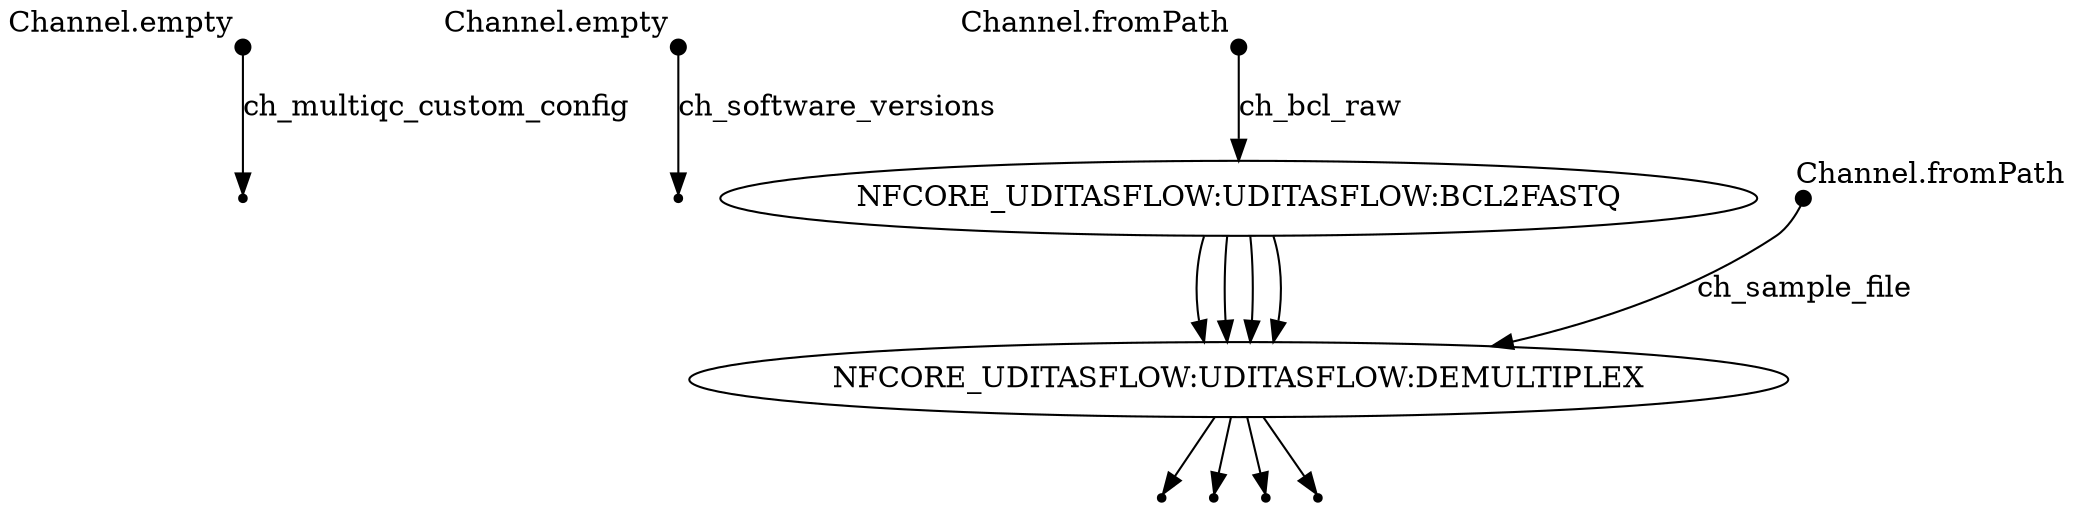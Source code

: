 digraph "pipeline_dag_20210517_184548" {
p0 [shape=point,label="",fixedsize=true,width=0.1,xlabel="Channel.empty"];
p1 [shape=point];
p0 -> p1 [label="ch_multiqc_custom_config"];

p2 [shape=point,label="",fixedsize=true,width=0.1,xlabel="Channel.empty"];
p3 [shape=point];
p2 -> p3 [label="ch_software_versions"];

p4 [shape=point,label="",fixedsize=true,width=0.1,xlabel="Channel.fromPath"];
p6 [label="NFCORE_UDITASFLOW:UDITASFLOW:BCL2FASTQ"];
p4 -> p6 [label="ch_bcl_raw"];

p5 [shape=point,label="",fixedsize=true,width=0.1,xlabel="Channel.fromPath"];
p7 [label="NFCORE_UDITASFLOW:UDITASFLOW:DEMULTIPLEX"];
p5 -> p7 [label="ch_sample_file"];

p6 [label="NFCORE_UDITASFLOW:UDITASFLOW:BCL2FASTQ"];
p7 [label="NFCORE_UDITASFLOW:UDITASFLOW:DEMULTIPLEX"];
p6 -> p7;

p6 [label="NFCORE_UDITASFLOW:UDITASFLOW:BCL2FASTQ"];
p7 [label="NFCORE_UDITASFLOW:UDITASFLOW:DEMULTIPLEX"];
p6 -> p7;

p6 [label="NFCORE_UDITASFLOW:UDITASFLOW:BCL2FASTQ"];
p7 [label="NFCORE_UDITASFLOW:UDITASFLOW:DEMULTIPLEX"];
p6 -> p7;

p6 [label="NFCORE_UDITASFLOW:UDITASFLOW:BCL2FASTQ"];
p7 [label="NFCORE_UDITASFLOW:UDITASFLOW:DEMULTIPLEX"];
p6 -> p7;

p7 [label="NFCORE_UDITASFLOW:UDITASFLOW:DEMULTIPLEX"];
p11 [shape=point];
p7 -> p11;

p7 [label="NFCORE_UDITASFLOW:UDITASFLOW:DEMULTIPLEX"];
p10 [shape=point];
p7 -> p10;

p7 [label="NFCORE_UDITASFLOW:UDITASFLOW:DEMULTIPLEX"];
p9 [shape=point];
p7 -> p9;

p7 [label="NFCORE_UDITASFLOW:UDITASFLOW:DEMULTIPLEX"];
p8 [shape=point];
p7 -> p8;

}
